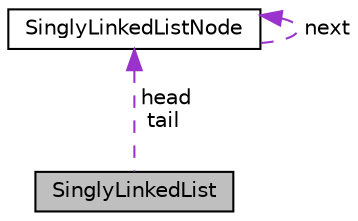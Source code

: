 digraph "SinglyLinkedList"
{
 // LATEX_PDF_SIZE
  edge [fontname="Helvetica",fontsize="10",labelfontname="Helvetica",labelfontsize="10"];
  node [fontname="Helvetica",fontsize="10",shape=record];
  Node1 [label="SinglyLinkedList",height=0.2,width=0.4,color="black", fillcolor="grey75", style="filled", fontcolor="black",tooltip="Class for a Singly Linked List."];
  Node2 -> Node1 [dir="back",color="darkorchid3",fontsize="10",style="dashed",label=" head\ntail" ,fontname="Helvetica"];
  Node2 [label="SinglyLinkedListNode",height=0.2,width=0.4,color="black", fillcolor="white", style="filled",URL="$classSinglyLinkedListNode.html",tooltip="Node in a singly linked list."];
  Node2 -> Node2 [dir="back",color="darkorchid3",fontsize="10",style="dashed",label=" next" ,fontname="Helvetica"];
}
